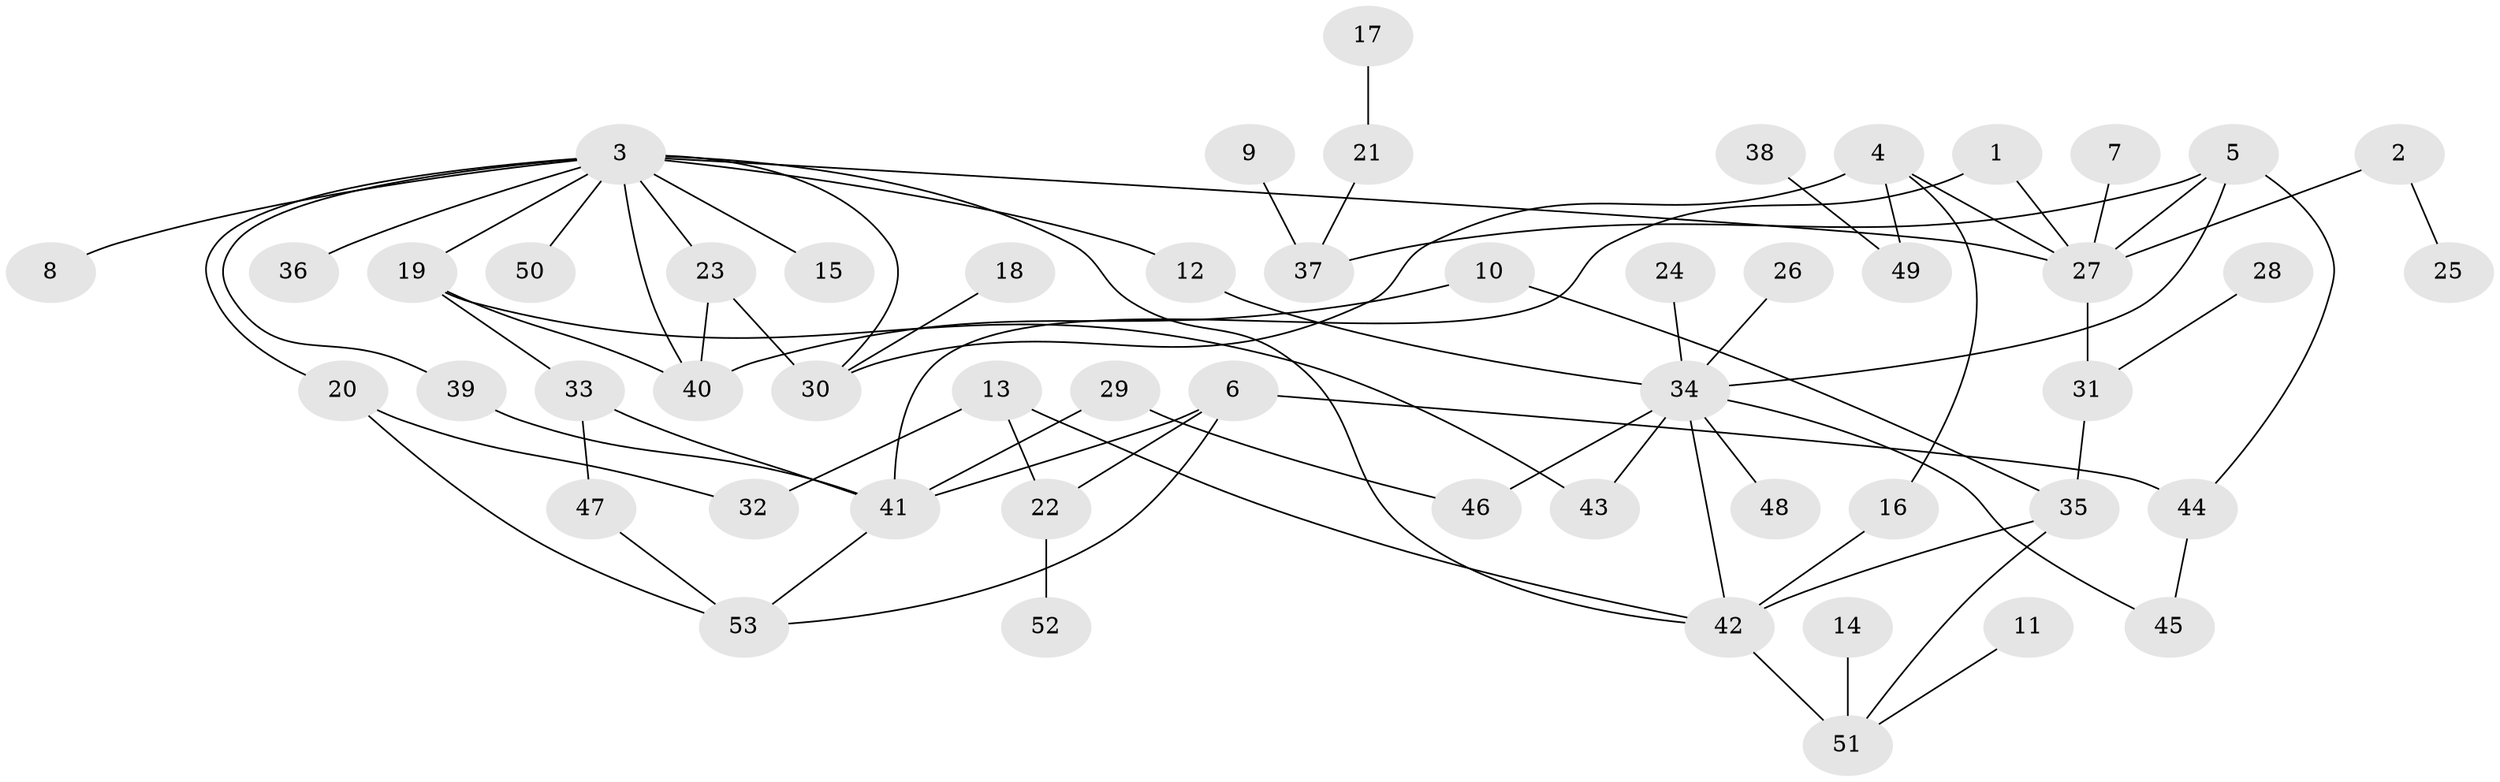 // original degree distribution, {4: 0.08571428571428572, 10: 0.009523809523809525, 7: 0.01904761904761905, 5: 0.047619047619047616, 2: 0.2761904761904762, 3: 0.23809523809523808, 1: 0.3238095238095238}
// Generated by graph-tools (version 1.1) at 2025/25/03/09/25 03:25:32]
// undirected, 53 vertices, 73 edges
graph export_dot {
graph [start="1"]
  node [color=gray90,style=filled];
  1;
  2;
  3;
  4;
  5;
  6;
  7;
  8;
  9;
  10;
  11;
  12;
  13;
  14;
  15;
  16;
  17;
  18;
  19;
  20;
  21;
  22;
  23;
  24;
  25;
  26;
  27;
  28;
  29;
  30;
  31;
  32;
  33;
  34;
  35;
  36;
  37;
  38;
  39;
  40;
  41;
  42;
  43;
  44;
  45;
  46;
  47;
  48;
  49;
  50;
  51;
  52;
  53;
  1 -- 27 [weight=1.0];
  1 -- 41 [weight=1.0];
  2 -- 25 [weight=1.0];
  2 -- 27 [weight=1.0];
  3 -- 8 [weight=1.0];
  3 -- 12 [weight=1.0];
  3 -- 15 [weight=1.0];
  3 -- 19 [weight=1.0];
  3 -- 20 [weight=1.0];
  3 -- 23 [weight=1.0];
  3 -- 27 [weight=1.0];
  3 -- 30 [weight=1.0];
  3 -- 36 [weight=1.0];
  3 -- 39 [weight=1.0];
  3 -- 40 [weight=1.0];
  3 -- 42 [weight=1.0];
  3 -- 50 [weight=1.0];
  4 -- 16 [weight=1.0];
  4 -- 27 [weight=1.0];
  4 -- 30 [weight=1.0];
  4 -- 49 [weight=1.0];
  5 -- 27 [weight=1.0];
  5 -- 34 [weight=1.0];
  5 -- 37 [weight=1.0];
  5 -- 44 [weight=1.0];
  6 -- 22 [weight=1.0];
  6 -- 41 [weight=1.0];
  6 -- 44 [weight=1.0];
  6 -- 53 [weight=1.0];
  7 -- 27 [weight=1.0];
  9 -- 37 [weight=1.0];
  10 -- 35 [weight=1.0];
  10 -- 40 [weight=1.0];
  11 -- 51 [weight=1.0];
  12 -- 34 [weight=1.0];
  13 -- 22 [weight=1.0];
  13 -- 32 [weight=1.0];
  13 -- 42 [weight=1.0];
  14 -- 51 [weight=1.0];
  16 -- 42 [weight=1.0];
  17 -- 21 [weight=1.0];
  18 -- 30 [weight=1.0];
  19 -- 33 [weight=1.0];
  19 -- 40 [weight=1.0];
  19 -- 43 [weight=1.0];
  20 -- 32 [weight=1.0];
  20 -- 53 [weight=1.0];
  21 -- 37 [weight=1.0];
  22 -- 52 [weight=1.0];
  23 -- 30 [weight=1.0];
  23 -- 40 [weight=1.0];
  24 -- 34 [weight=1.0];
  26 -- 34 [weight=1.0];
  27 -- 31 [weight=1.0];
  28 -- 31 [weight=1.0];
  29 -- 41 [weight=1.0];
  29 -- 46 [weight=1.0];
  31 -- 35 [weight=1.0];
  33 -- 41 [weight=1.0];
  33 -- 47 [weight=1.0];
  34 -- 42 [weight=1.0];
  34 -- 43 [weight=1.0];
  34 -- 45 [weight=1.0];
  34 -- 46 [weight=1.0];
  34 -- 48 [weight=1.0];
  35 -- 42 [weight=1.0];
  35 -- 51 [weight=1.0];
  38 -- 49 [weight=1.0];
  39 -- 41 [weight=1.0];
  41 -- 53 [weight=1.0];
  42 -- 51 [weight=2.0];
  44 -- 45 [weight=1.0];
  47 -- 53 [weight=1.0];
}
